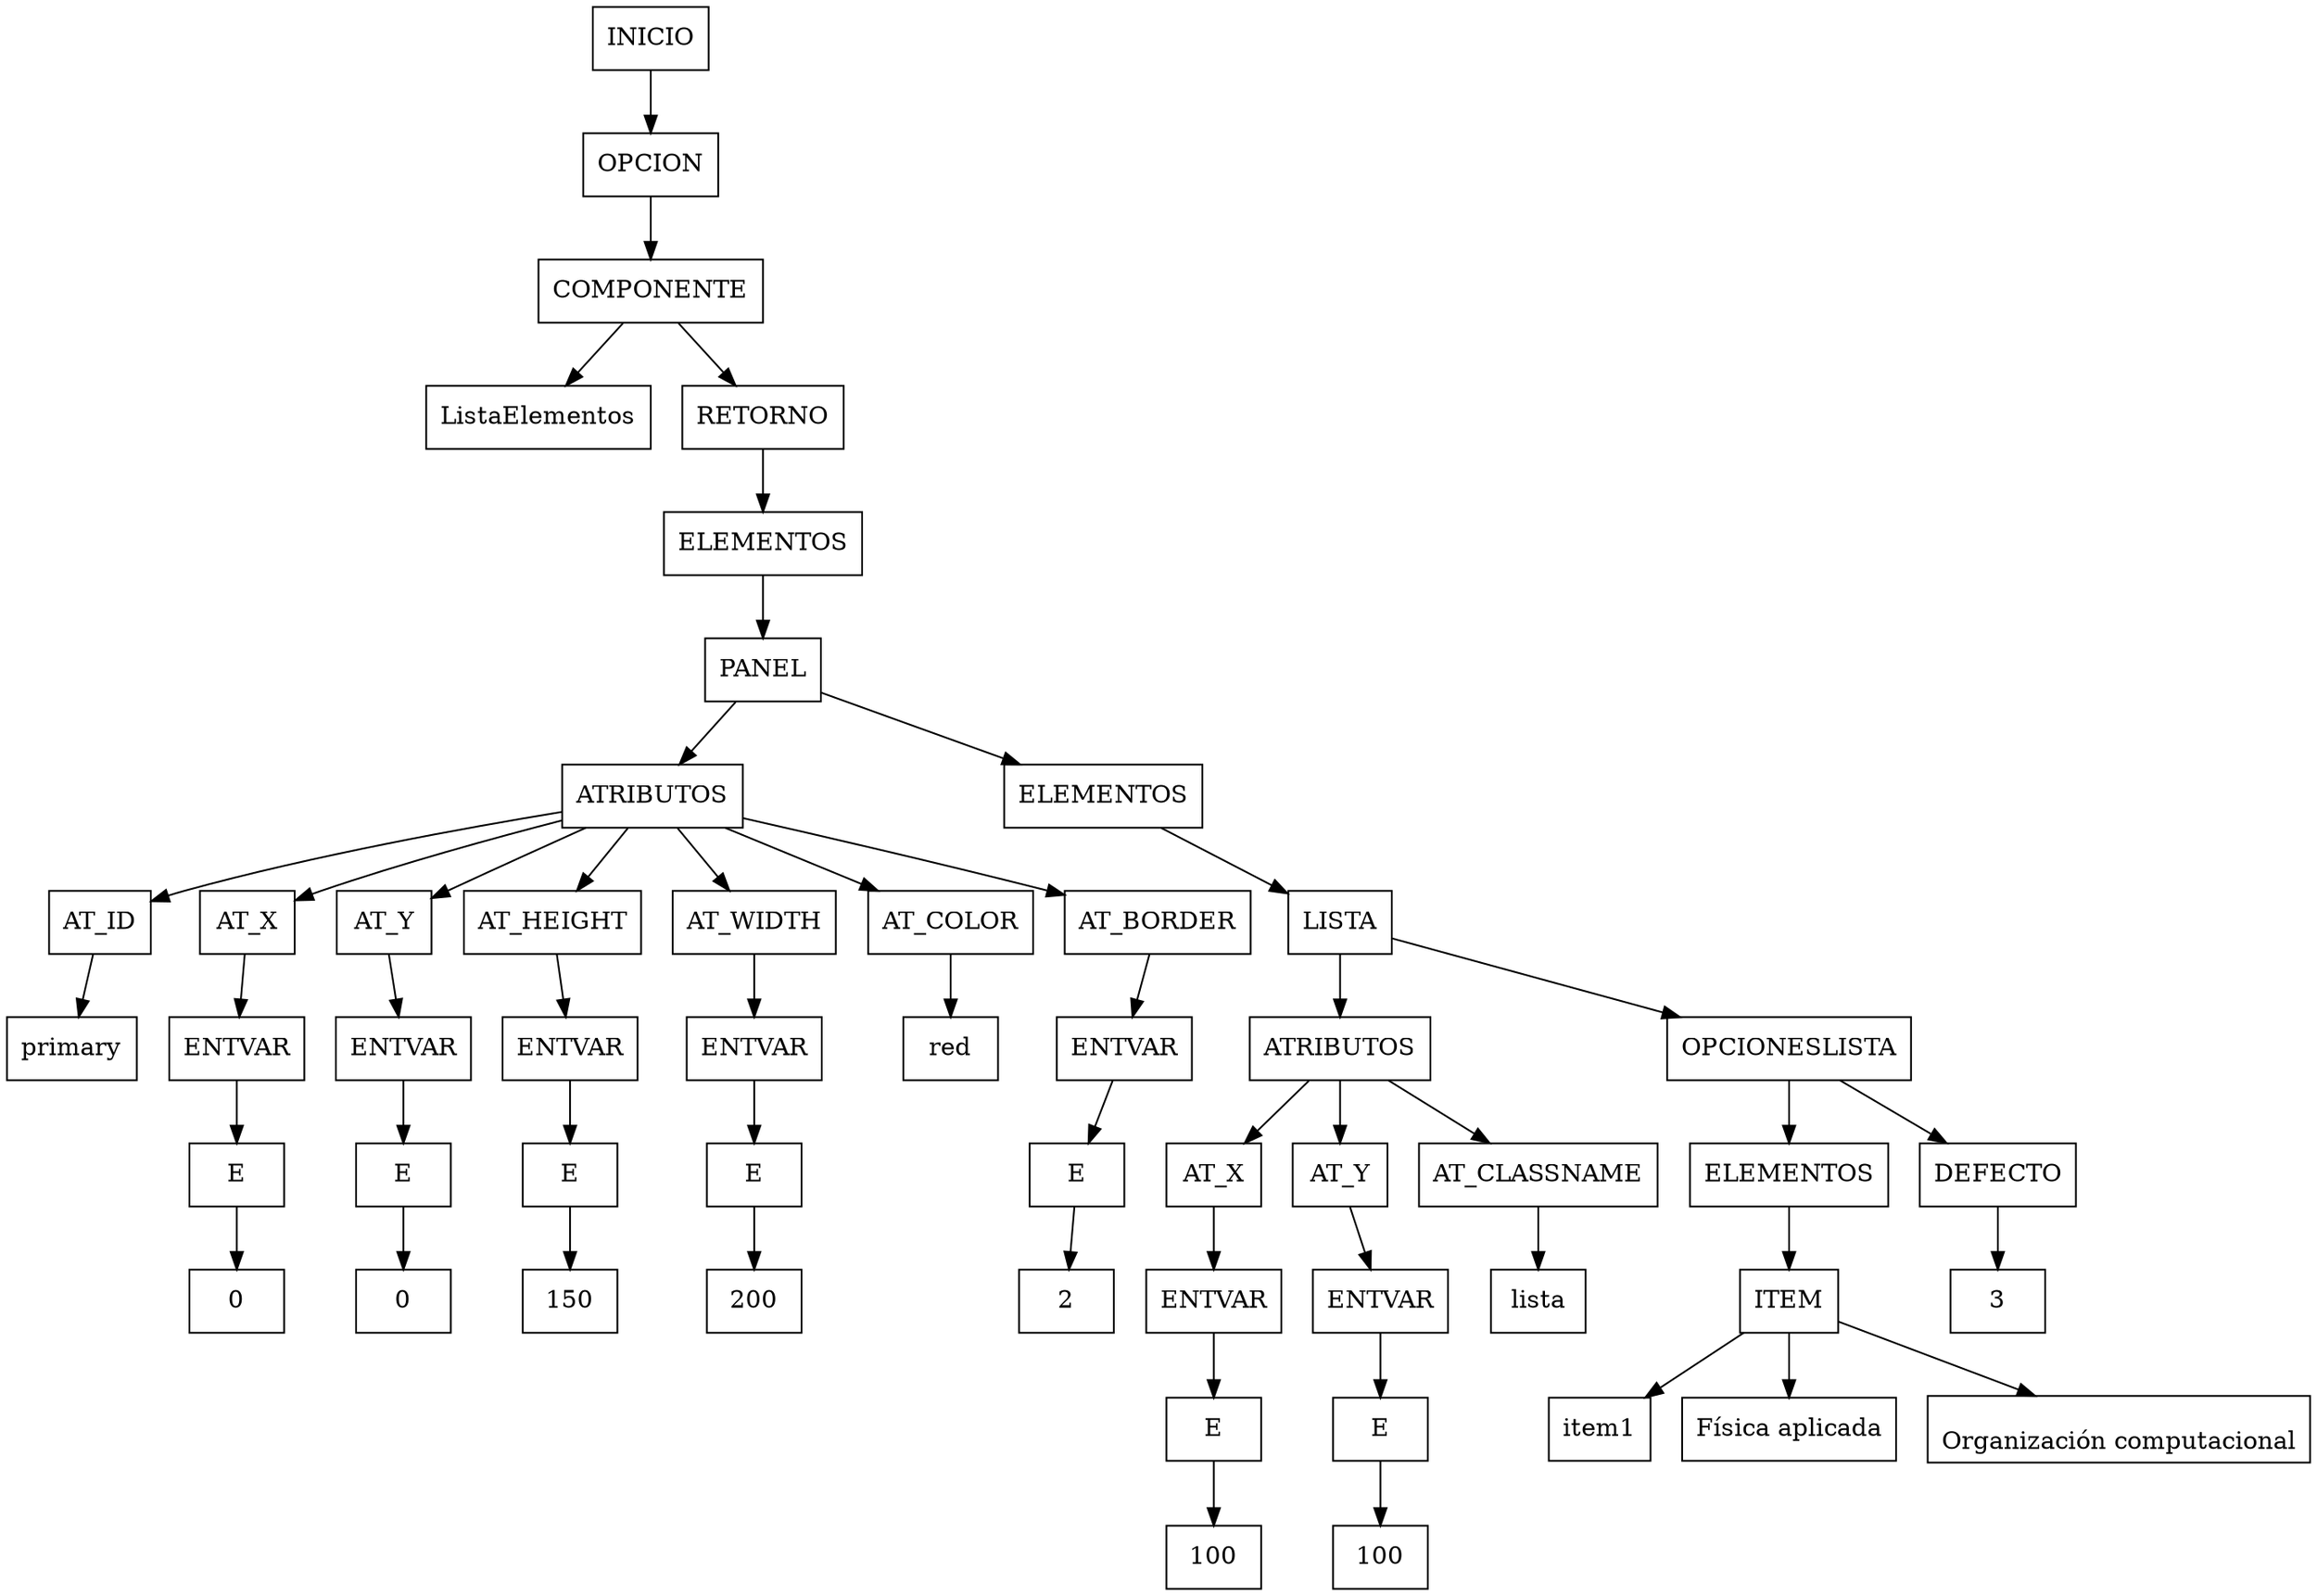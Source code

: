 digraph G{
node[shape=box];
rankdir=UD;

"53_INICIO"[label = "INICIO"];
"52_OPCION"[label = "OPCION"];
"53_INICIO"->"52_OPCION";
"52_OPCION"[label = "OPCION"];
"51_COMPONENTE"[label = "COMPONENTE"];
"52_OPCION"->"51_COMPONENTE";
"51_COMPONENTE"[label = "COMPONENTE"];
"50_NOMBRE_COMPONENTE"[label = "ListaElementos"];
"51_COMPONENTE"->"50_NOMBRE_COMPONENTE";
"51_COMPONENTE"[label = "COMPONENTE"];
"49_RETORNO"[label = "RETORNO"];
"51_COMPONENTE"->"49_RETORNO";
"49_RETORNO"[label = "RETORNO"];
"48_ELEMENTOS"[label = "ELEMENTOS"];
"49_RETORNO"->"48_ELEMENTOS";
"48_ELEMENTOS"[label = "ELEMENTOS"];
"47_PANEL"[label = "PANEL"];
"48_ELEMENTOS"->"47_PANEL";
"47_PANEL"[label = "PANEL"];
"3_ATRIBUTOS"[label = "ATRIBUTOS"];
"47_PANEL"->"3_ATRIBUTOS";
"3_ATRIBUTOS"[label = "ATRIBUTOS"];
"2_AT_ID"[label = "AT_ID"];
"3_ATRIBUTOS"->"2_AT_ID";
"2_AT_ID"[label = "AT_ID"];
"1_ID"[label = "primary"];
"2_AT_ID"->"1_ID";
"3_ATRIBUTOS"[label = "ATRIBUTOS"];
"7_AT_X"[label = "AT_X"];
"3_ATRIBUTOS"->"7_AT_X";
"7_AT_X"[label = "AT_X"];
"6_ENTVAR"[label = "ENTVAR"];
"7_AT_X"->"6_ENTVAR";
"6_ENTVAR"[label = "ENTVAR"];
"5_E"[label = "E"];
"6_ENTVAR"->"5_E";
"5_E"[label = "E"];
"4_ENTERO"[label = "0"];
"5_E"->"4_ENTERO";
"3_ATRIBUTOS"[label = "ATRIBUTOS"];
"11_AT_Y"[label = "AT_Y"];
"3_ATRIBUTOS"->"11_AT_Y";
"11_AT_Y"[label = "AT_Y"];
"10_ENTVAR"[label = "ENTVAR"];
"11_AT_Y"->"10_ENTVAR";
"10_ENTVAR"[label = "ENTVAR"];
"9_E"[label = "E"];
"10_ENTVAR"->"9_E";
"9_E"[label = "E"];
"8_ENTERO"[label = "0"];
"9_E"->"8_ENTERO";
"3_ATRIBUTOS"[label = "ATRIBUTOS"];
"15_AT_HEIGHT"[label = "AT_HEIGHT"];
"3_ATRIBUTOS"->"15_AT_HEIGHT";
"15_AT_HEIGHT"[label = "AT_HEIGHT"];
"14_ENTVAR"[label = "ENTVAR"];
"15_AT_HEIGHT"->"14_ENTVAR";
"14_ENTVAR"[label = "ENTVAR"];
"13_E"[label = "E"];
"14_ENTVAR"->"13_E";
"13_E"[label = "E"];
"12_ENTERO"[label = "150"];
"13_E"->"12_ENTERO";
"3_ATRIBUTOS"[label = "ATRIBUTOS"];
"19_AT_WIDTH"[label = "AT_WIDTH"];
"3_ATRIBUTOS"->"19_AT_WIDTH";
"19_AT_WIDTH"[label = "AT_WIDTH"];
"18_ENTVAR"[label = "ENTVAR"];
"19_AT_WIDTH"->"18_ENTVAR";
"18_ENTVAR"[label = "ENTVAR"];
"17_E"[label = "E"];
"18_ENTVAR"->"17_E";
"17_E"[label = "E"];
"16_ENTERO"[label = "200"];
"17_E"->"16_ENTERO";
"3_ATRIBUTOS"[label = "ATRIBUTOS"];
"21_AT_COLOR"[label = "AT_COLOR"];
"3_ATRIBUTOS"->"21_AT_COLOR";
"21_AT_COLOR"[label = "AT_COLOR"];
"20_COLOR"[label = "red"];
"21_AT_COLOR"->"20_COLOR";
"3_ATRIBUTOS"[label = "ATRIBUTOS"];
"25_AT_BORDER"[label = "AT_BORDER"];
"3_ATRIBUTOS"->"25_AT_BORDER";
"25_AT_BORDER"[label = "AT_BORDER"];
"24_ENTVAR"[label = "ENTVAR"];
"25_AT_BORDER"->"24_ENTVAR";
"24_ENTVAR"[label = "ENTVAR"];
"23_E"[label = "E"];
"24_ENTVAR"->"23_E";
"23_E"[label = "E"];
"22_ENTERO"[label = "2"];
"23_E"->"22_ENTERO";
"47_PANEL"[label = "PANEL"];
"46_ELEMENTOS"[label = "ELEMENTOS"];
"47_PANEL"->"46_ELEMENTOS";
"46_ELEMENTOS"[label = "ELEMENTOS"];
"45_LISTA"[label = "LISTA"];
"46_ELEMENTOS"->"45_LISTA";
"45_LISTA"[label = "LISTA"];
"30_ATRIBUTOS"[label = "ATRIBUTOS"];
"45_LISTA"->"30_ATRIBUTOS";
"30_ATRIBUTOS"[label = "ATRIBUTOS"];
"29_AT_X"[label = "AT_X"];
"30_ATRIBUTOS"->"29_AT_X";
"29_AT_X"[label = "AT_X"];
"28_ENTVAR"[label = "ENTVAR"];
"29_AT_X"->"28_ENTVAR";
"28_ENTVAR"[label = "ENTVAR"];
"27_E"[label = "E"];
"28_ENTVAR"->"27_E";
"27_E"[label = "E"];
"26_ENTERO"[label = "100"];
"27_E"->"26_ENTERO";
"30_ATRIBUTOS"[label = "ATRIBUTOS"];
"34_AT_Y"[label = "AT_Y"];
"30_ATRIBUTOS"->"34_AT_Y";
"34_AT_Y"[label = "AT_Y"];
"33_ENTVAR"[label = "ENTVAR"];
"34_AT_Y"->"33_ENTVAR";
"33_ENTVAR"[label = "ENTVAR"];
"32_E"[label = "E"];
"33_ENTVAR"->"32_E";
"32_E"[label = "E"];
"31_ENTERO"[label = "100"];
"32_E"->"31_ENTERO";
"30_ATRIBUTOS"[label = "ATRIBUTOS"];
"36_AT_CLASSNAME"[label = "AT_CLASSNAME"];
"30_ATRIBUTOS"->"36_AT_CLASSNAME";
"36_AT_CLASSNAME"[label = "AT_CLASSNAME"];
"35_NOMBRE_CLASE"[label = "lista"];
"36_AT_CLASSNAME"->"35_NOMBRE_CLASE";
"45_LISTA"[label = "LISTA"];
"44_OPCIONESLISTA"[label = "OPCIONESLISTA"];
"45_LISTA"->"44_OPCIONESLISTA";
"44_OPCIONESLISTA"[label = "OPCIONESLISTA"];
"41_ELEMENTOS"[label = "ELEMENTOS"];
"44_OPCIONESLISTA"->"41_ELEMENTOS";
"41_ELEMENTOS"[label = "ELEMENTOS"];
"38_ITEM"[label = "ITEM"];
"41_ELEMENTOS"->"38_ITEM";
"38_ITEM"[label = "ITEM"];
"37_ID"[label = "item1"];
"38_ITEM"->"37_ID";
"38_ITEM"[label = "ITEM"];
"39_TEXTO"[label = "Física aplicada"];
"38_ITEM"->"39_TEXTO";
"38_ITEM"[label = "ITEM"];
"40_TEXTO"[label = " 
Organización computacional"];
"38_ITEM"->"40_TEXTO";
"44_OPCIONESLISTA"[label = "OPCIONESLISTA"];
"43_DEFECTO"[label = "DEFECTO"];
"44_OPCIONESLISTA"->"43_DEFECTO";
"43_DEFECTO"[label = "DEFECTO"];
"42_TEXTO"[label = "3"];
"43_DEFECTO"->"42_TEXTO";


}
